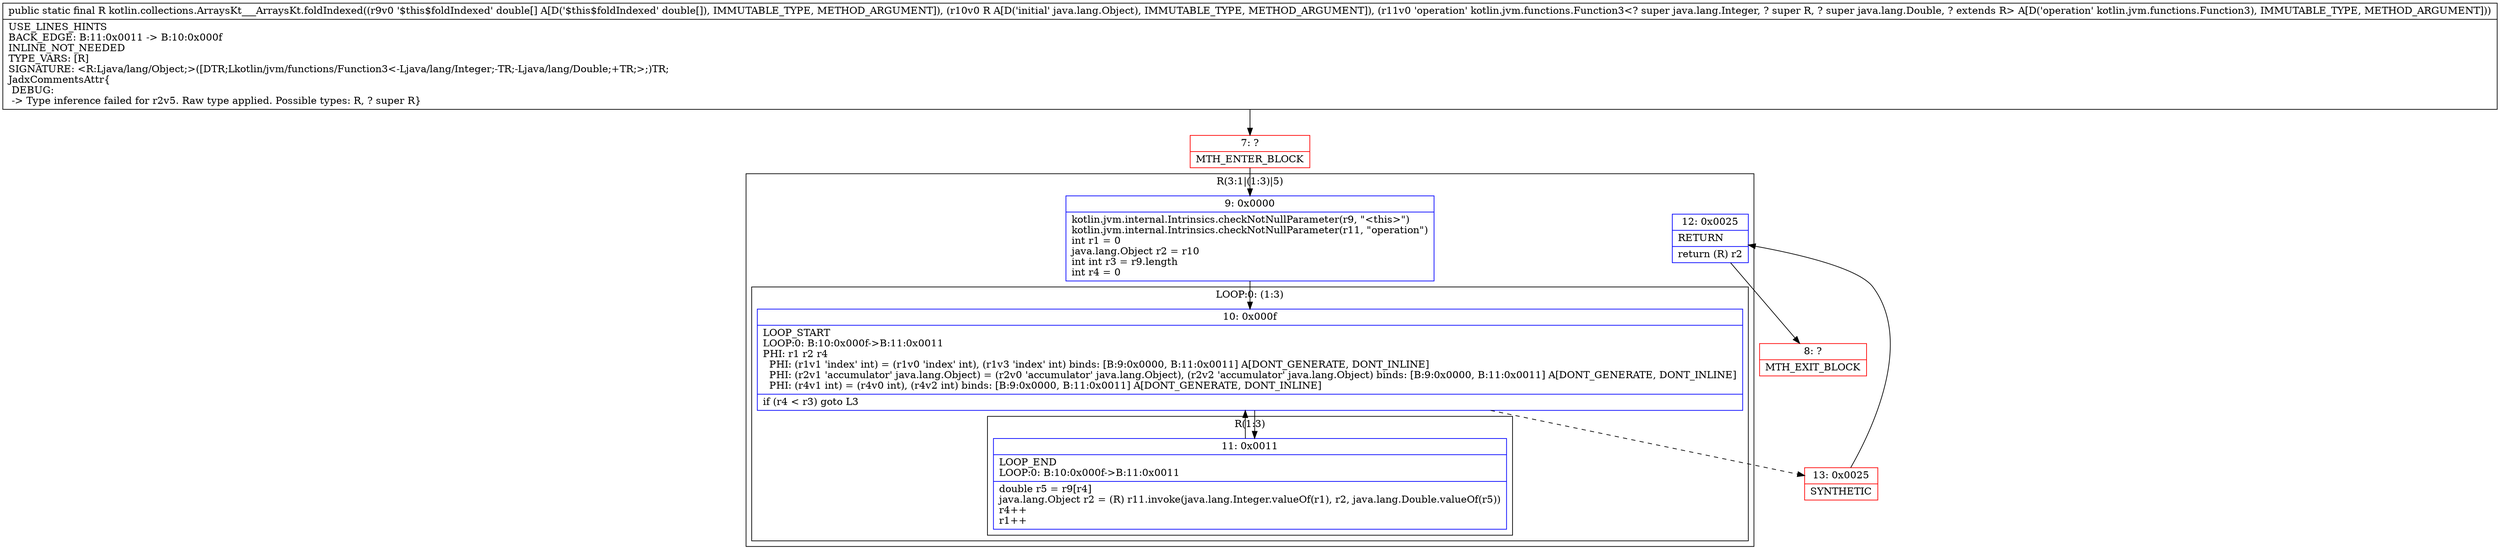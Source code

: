 digraph "CFG forkotlin.collections.ArraysKt___ArraysKt.foldIndexed([DLjava\/lang\/Object;Lkotlin\/jvm\/functions\/Function3;)Ljava\/lang\/Object;" {
subgraph cluster_Region_412885003 {
label = "R(3:1|(1:3)|5)";
node [shape=record,color=blue];
Node_9 [shape=record,label="{9\:\ 0x0000|kotlin.jvm.internal.Intrinsics.checkNotNullParameter(r9, \"\<this\>\")\lkotlin.jvm.internal.Intrinsics.checkNotNullParameter(r11, \"operation\")\lint r1 = 0\ljava.lang.Object r2 = r10\lint int r3 = r9.length\lint r4 = 0\l}"];
subgraph cluster_LoopRegion_257506132 {
label = "LOOP:0: (1:3)";
node [shape=record,color=blue];
Node_10 [shape=record,label="{10\:\ 0x000f|LOOP_START\lLOOP:0: B:10:0x000f\-\>B:11:0x0011\lPHI: r1 r2 r4 \l  PHI: (r1v1 'index' int) = (r1v0 'index' int), (r1v3 'index' int) binds: [B:9:0x0000, B:11:0x0011] A[DONT_GENERATE, DONT_INLINE]\l  PHI: (r2v1 'accumulator' java.lang.Object) = (r2v0 'accumulator' java.lang.Object), (r2v2 'accumulator' java.lang.Object) binds: [B:9:0x0000, B:11:0x0011] A[DONT_GENERATE, DONT_INLINE]\l  PHI: (r4v1 int) = (r4v0 int), (r4v2 int) binds: [B:9:0x0000, B:11:0x0011] A[DONT_GENERATE, DONT_INLINE]\l|if (r4 \< r3) goto L3\l}"];
subgraph cluster_Region_94538025 {
label = "R(1:3)";
node [shape=record,color=blue];
Node_11 [shape=record,label="{11\:\ 0x0011|LOOP_END\lLOOP:0: B:10:0x000f\-\>B:11:0x0011\l|double r5 = r9[r4]\ljava.lang.Object r2 = (R) r11.invoke(java.lang.Integer.valueOf(r1), r2, java.lang.Double.valueOf(r5))\lr4++\lr1++\l}"];
}
}
Node_12 [shape=record,label="{12\:\ 0x0025|RETURN\l|return (R) r2\l}"];
}
Node_7 [shape=record,color=red,label="{7\:\ ?|MTH_ENTER_BLOCK\l}"];
Node_13 [shape=record,color=red,label="{13\:\ 0x0025|SYNTHETIC\l}"];
Node_8 [shape=record,color=red,label="{8\:\ ?|MTH_EXIT_BLOCK\l}"];
MethodNode[shape=record,label="{public static final R kotlin.collections.ArraysKt___ArraysKt.foldIndexed((r9v0 '$this$foldIndexed' double[] A[D('$this$foldIndexed' double[]), IMMUTABLE_TYPE, METHOD_ARGUMENT]), (r10v0 R A[D('initial' java.lang.Object), IMMUTABLE_TYPE, METHOD_ARGUMENT]), (r11v0 'operation' kotlin.jvm.functions.Function3\<? super java.lang.Integer, ? super R, ? super java.lang.Double, ? extends R\> A[D('operation' kotlin.jvm.functions.Function3), IMMUTABLE_TYPE, METHOD_ARGUMENT]))  | USE_LINES_HINTS\lBACK_EDGE: B:11:0x0011 \-\> B:10:0x000f\lINLINE_NOT_NEEDED\lTYPE_VARS: [R]\lSIGNATURE: \<R:Ljava\/lang\/Object;\>([DTR;Lkotlin\/jvm\/functions\/Function3\<\-Ljava\/lang\/Integer;\-TR;\-Ljava\/lang\/Double;+TR;\>;)TR;\lJadxCommentsAttr\{\l DEBUG: \l \-\> Type inference failed for r2v5. Raw type applied. Possible types: R, ? super R\}\l}"];
MethodNode -> Node_7;Node_9 -> Node_10;
Node_10 -> Node_11;
Node_10 -> Node_13[style=dashed];
Node_11 -> Node_10;
Node_12 -> Node_8;
Node_7 -> Node_9;
Node_13 -> Node_12;
}


